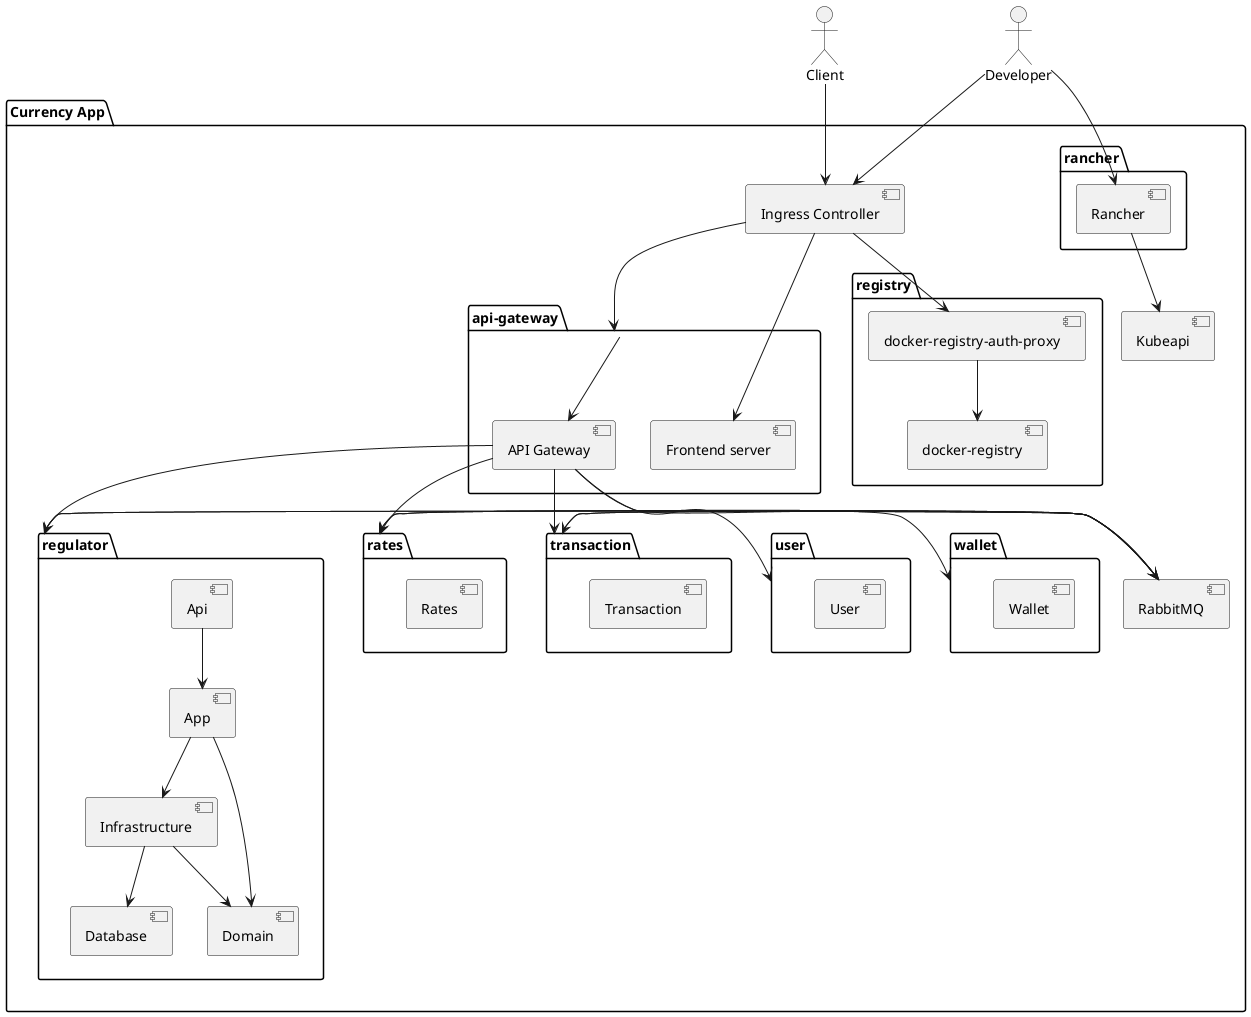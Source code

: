 @startuml Infrastructure Diagram
package "Currency App" {
    package "api-gateway" {
        [Frontend server]
        [API Gateway]
    }
    package "regulator" {
        [Api]
        [App]
        [Infrastructure]
        [Domain]
        [Database]
    }
    package "rates" {
        [Rates]
    }
    package "user" {
        [User]
    }
    package "wallet" {
        [Wallet]
    }
    package "transaction" {
        [Transaction]
    }
    package "registry" {
        [docker-registry]
        [docker-registry-auth-proxy]
    }
    package "rancher" {
        [Rancher]
    }
    [Ingress Controller]
    [Kubeapi]
    [RabbitMQ]
}

[docker-registry-auth-proxy] --> [docker-registry]

[Api] --> [App]
[App] --> [Infrastructure]
[App] --> [Domain]
[Infrastructure] --> [Domain]
[Infrastructure] --> [Database]

[Ingress Controller] --> [docker-registry-auth-proxy]
[Ingress Controller] --> [api-gateway]
[Ingress Controller] --> [Frontend server]

[api-gateway] --> [API Gateway]
[API Gateway] --> [regulator]
[API Gateway] --> [rates]
[API Gateway] --> [user]
[API Gateway] --> [wallet]
[API Gateway] --> [transaction]

[RabbitMQ] -> [regulator]
[regulator] -> [RabbitMQ]
[RabbitMQ] -> [rates]
[rates] -> [RabbitMQ]
[RabbitMQ] -> [transaction]
[transaction] -> [RabbitMQ]

actor Client
[Client] --> [Ingress Controller]

actor Developer
[Developer] --> [Rancher]
[Developer] --> [Ingress Controller]
[Rancher] --> [Kubeapi]
@enduml